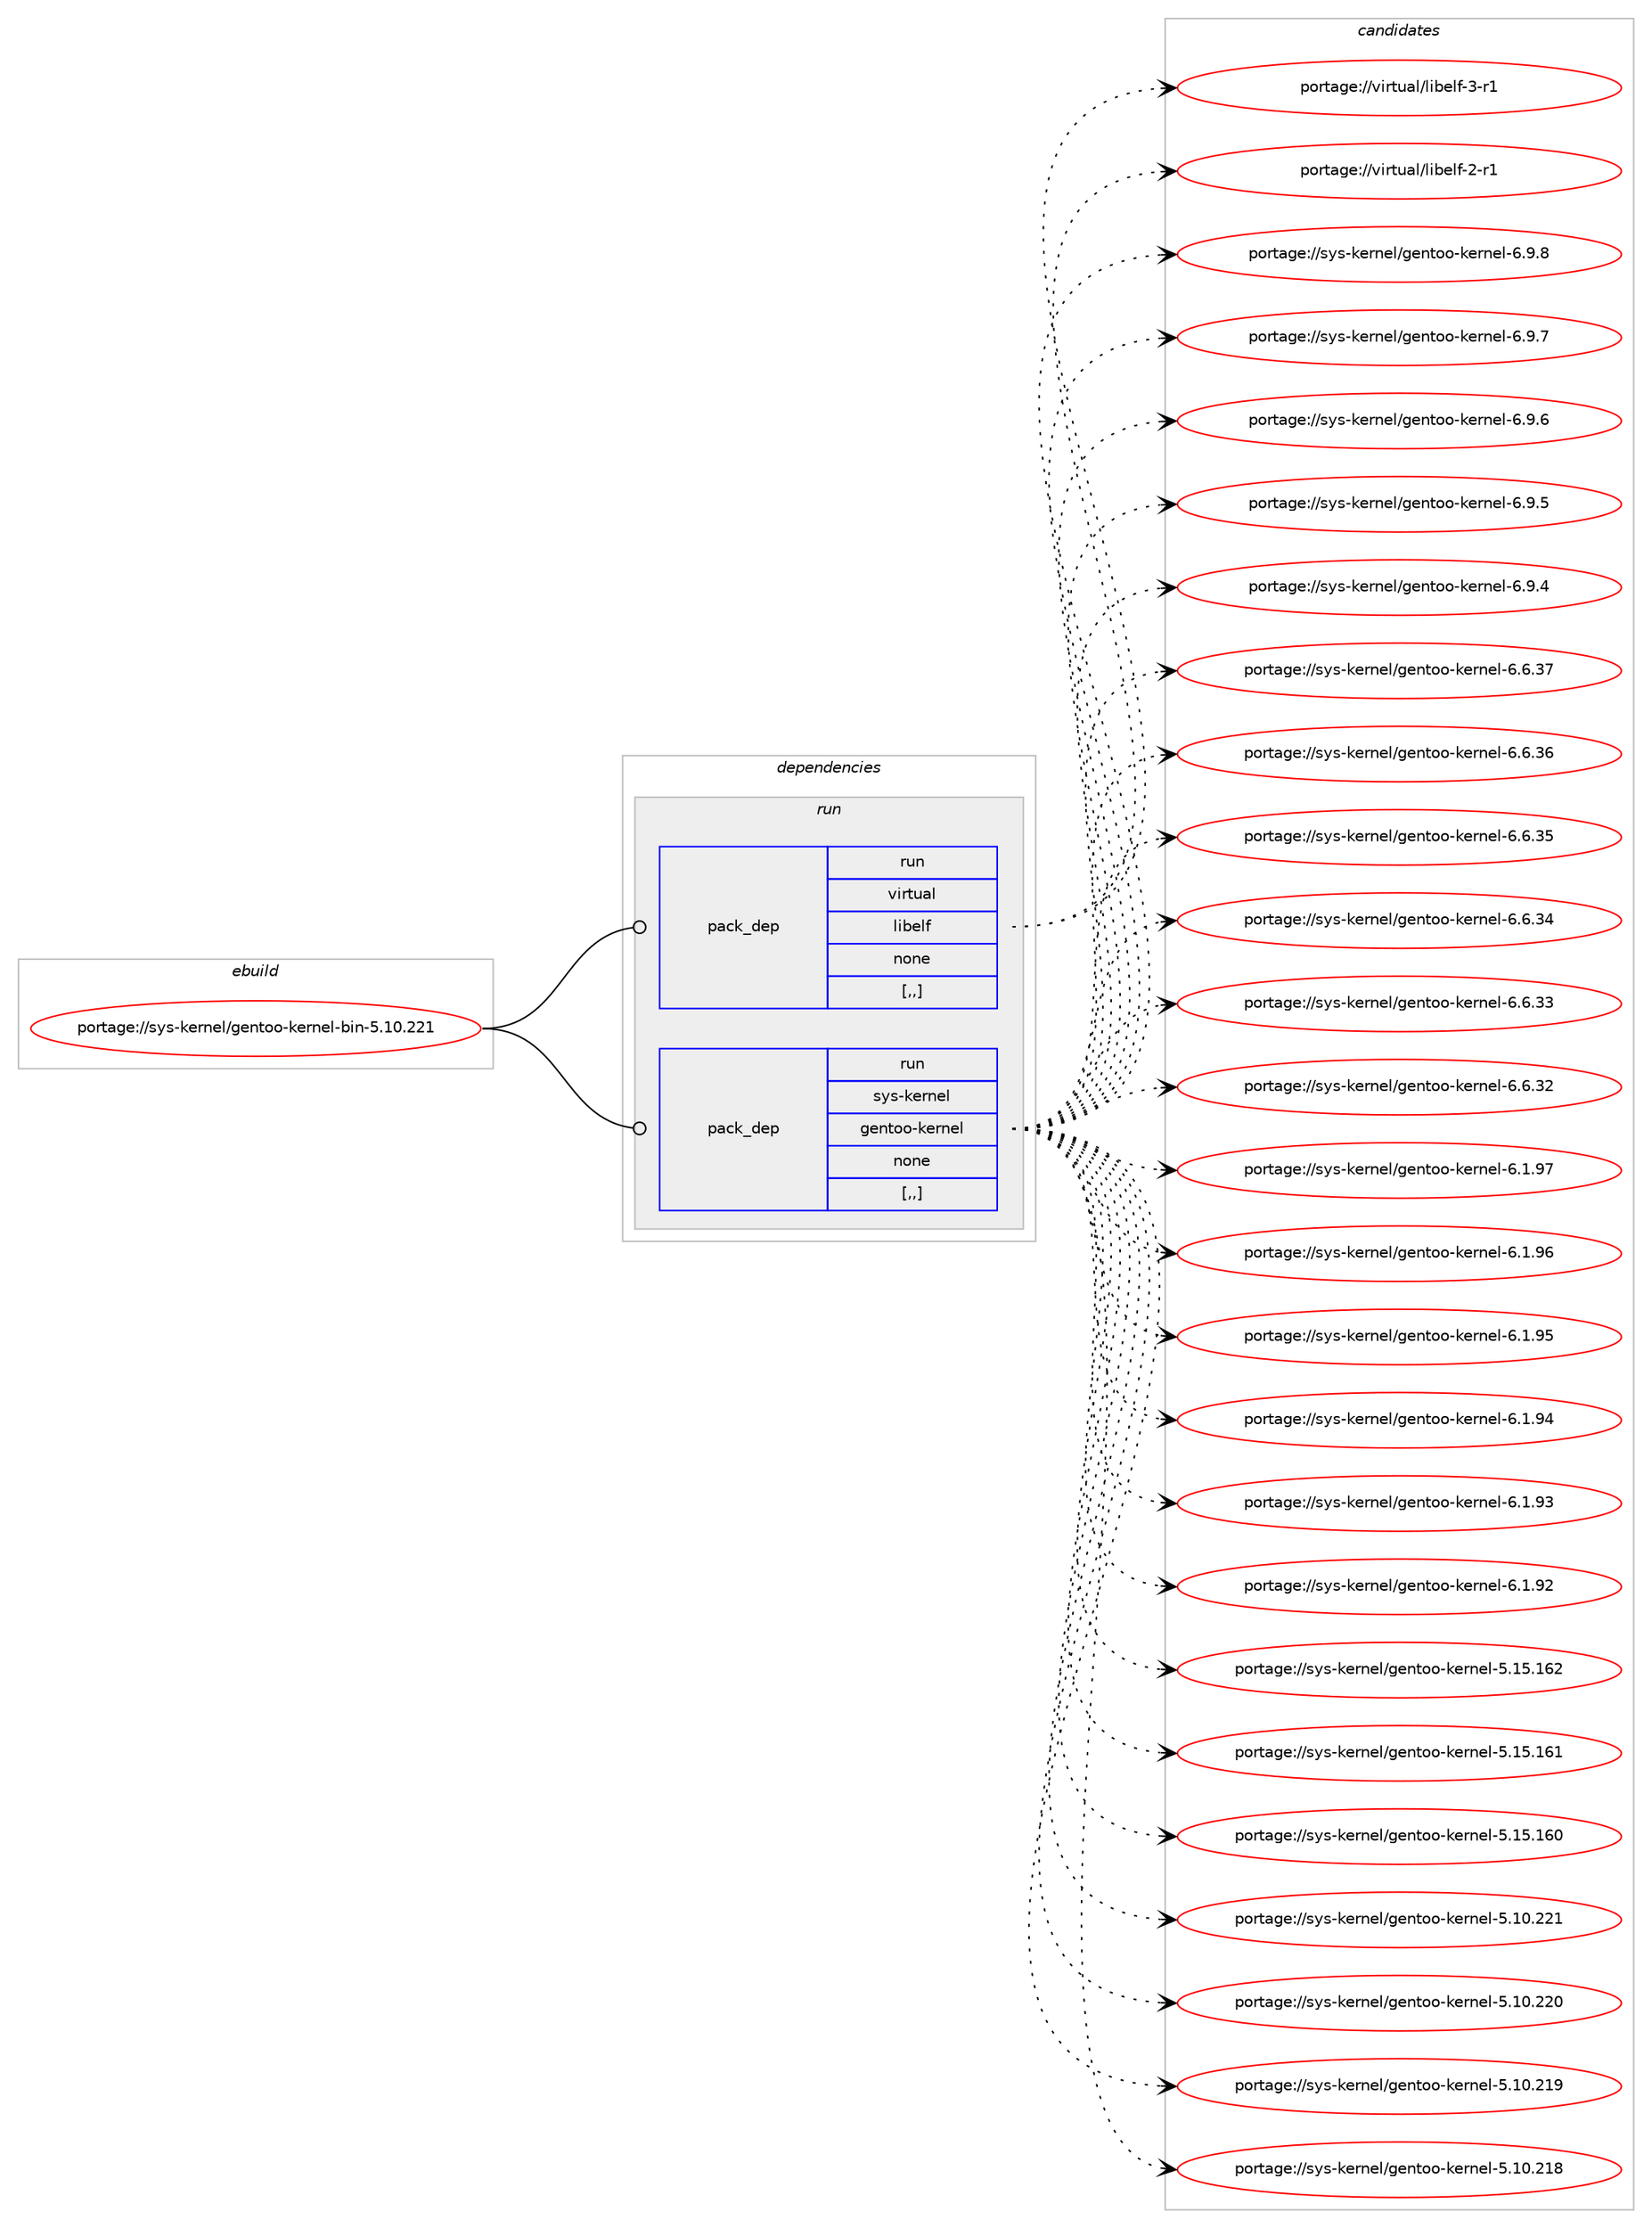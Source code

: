 digraph prolog {

# *************
# Graph options
# *************

newrank=true;
concentrate=true;
compound=true;
graph [rankdir=LR,fontname=Helvetica,fontsize=10,ranksep=1.5];#, ranksep=2.5, nodesep=0.2];
edge  [arrowhead=vee];
node  [fontname=Helvetica,fontsize=10];

# **********
# The ebuild
# **********

subgraph cluster_leftcol {
color=gray;
rank=same;
label=<<i>ebuild</i>>;
id [label="portage://sys-kernel/gentoo-kernel-bin-5.10.221", color=red, width=4, href="../sys-kernel/gentoo-kernel-bin-5.10.221.svg"];
}

# ****************
# The dependencies
# ****************

subgraph cluster_midcol {
color=gray;
label=<<i>dependencies</i>>;
subgraph cluster_compile {
fillcolor="#eeeeee";
style=filled;
label=<<i>compile</i>>;
}
subgraph cluster_compileandrun {
fillcolor="#eeeeee";
style=filled;
label=<<i>compile and run</i>>;
}
subgraph cluster_run {
fillcolor="#eeeeee";
style=filled;
label=<<i>run</i>>;
subgraph pack2970 {
dependency3448 [label=<<TABLE BORDER="0" CELLBORDER="1" CELLSPACING="0" CELLPADDING="4" WIDTH="220"><TR><TD ROWSPAN="6" CELLPADDING="30">pack_dep</TD></TR><TR><TD WIDTH="110">run</TD></TR><TR><TD>virtual</TD></TR><TR><TD>libelf</TD></TR><TR><TD>none</TD></TR><TR><TD>[,,]</TD></TR></TABLE>>, shape=none, color=blue];
}
id:e -> dependency3448:w [weight=20,style="solid",arrowhead="odot"];
subgraph pack2971 {
dependency3449 [label=<<TABLE BORDER="0" CELLBORDER="1" CELLSPACING="0" CELLPADDING="4" WIDTH="220"><TR><TD ROWSPAN="6" CELLPADDING="30">pack_dep</TD></TR><TR><TD WIDTH="110">run</TD></TR><TR><TD>sys-kernel</TD></TR><TR><TD>gentoo-kernel</TD></TR><TR><TD>none</TD></TR><TR><TD>[,,]</TD></TR></TABLE>>, shape=none, color=blue];
}
id:e -> dependency3449:w [weight=20,style="solid",arrowhead="odot"];
}
}

# **************
# The candidates
# **************

subgraph cluster_choices {
rank=same;
color=gray;
label=<<i>candidates</i>>;

subgraph choice2970 {
color=black;
nodesep=1;
choice11810511411611797108471081059810110810245514511449 [label="portage://virtual/libelf-3-r1", color=red, width=4,href="../virtual/libelf-3-r1.svg"];
choice11810511411611797108471081059810110810245504511449 [label="portage://virtual/libelf-2-r1", color=red, width=4,href="../virtual/libelf-2-r1.svg"];
dependency3448:e -> choice11810511411611797108471081059810110810245514511449:w [style=dotted,weight="100"];
dependency3448:e -> choice11810511411611797108471081059810110810245504511449:w [style=dotted,weight="100"];
}
subgraph choice2971 {
color=black;
nodesep=1;
choice115121115451071011141101011084710310111011611111145107101114110101108455446574656 [label="portage://sys-kernel/gentoo-kernel-6.9.8", color=red, width=4,href="../sys-kernel/gentoo-kernel-6.9.8.svg"];
choice115121115451071011141101011084710310111011611111145107101114110101108455446574655 [label="portage://sys-kernel/gentoo-kernel-6.9.7", color=red, width=4,href="../sys-kernel/gentoo-kernel-6.9.7.svg"];
choice115121115451071011141101011084710310111011611111145107101114110101108455446574654 [label="portage://sys-kernel/gentoo-kernel-6.9.6", color=red, width=4,href="../sys-kernel/gentoo-kernel-6.9.6.svg"];
choice115121115451071011141101011084710310111011611111145107101114110101108455446574653 [label="portage://sys-kernel/gentoo-kernel-6.9.5", color=red, width=4,href="../sys-kernel/gentoo-kernel-6.9.5.svg"];
choice115121115451071011141101011084710310111011611111145107101114110101108455446574652 [label="portage://sys-kernel/gentoo-kernel-6.9.4", color=red, width=4,href="../sys-kernel/gentoo-kernel-6.9.4.svg"];
choice11512111545107101114110101108471031011101161111114510710111411010110845544654465155 [label="portage://sys-kernel/gentoo-kernel-6.6.37", color=red, width=4,href="../sys-kernel/gentoo-kernel-6.6.37.svg"];
choice11512111545107101114110101108471031011101161111114510710111411010110845544654465154 [label="portage://sys-kernel/gentoo-kernel-6.6.36", color=red, width=4,href="../sys-kernel/gentoo-kernel-6.6.36.svg"];
choice11512111545107101114110101108471031011101161111114510710111411010110845544654465153 [label="portage://sys-kernel/gentoo-kernel-6.6.35", color=red, width=4,href="../sys-kernel/gentoo-kernel-6.6.35.svg"];
choice11512111545107101114110101108471031011101161111114510710111411010110845544654465152 [label="portage://sys-kernel/gentoo-kernel-6.6.34", color=red, width=4,href="../sys-kernel/gentoo-kernel-6.6.34.svg"];
choice11512111545107101114110101108471031011101161111114510710111411010110845544654465151 [label="portage://sys-kernel/gentoo-kernel-6.6.33", color=red, width=4,href="../sys-kernel/gentoo-kernel-6.6.33.svg"];
choice11512111545107101114110101108471031011101161111114510710111411010110845544654465150 [label="portage://sys-kernel/gentoo-kernel-6.6.32", color=red, width=4,href="../sys-kernel/gentoo-kernel-6.6.32.svg"];
choice11512111545107101114110101108471031011101161111114510710111411010110845544649465755 [label="portage://sys-kernel/gentoo-kernel-6.1.97", color=red, width=4,href="../sys-kernel/gentoo-kernel-6.1.97.svg"];
choice11512111545107101114110101108471031011101161111114510710111411010110845544649465754 [label="portage://sys-kernel/gentoo-kernel-6.1.96", color=red, width=4,href="../sys-kernel/gentoo-kernel-6.1.96.svg"];
choice11512111545107101114110101108471031011101161111114510710111411010110845544649465753 [label="portage://sys-kernel/gentoo-kernel-6.1.95", color=red, width=4,href="../sys-kernel/gentoo-kernel-6.1.95.svg"];
choice11512111545107101114110101108471031011101161111114510710111411010110845544649465752 [label="portage://sys-kernel/gentoo-kernel-6.1.94", color=red, width=4,href="../sys-kernel/gentoo-kernel-6.1.94.svg"];
choice11512111545107101114110101108471031011101161111114510710111411010110845544649465751 [label="portage://sys-kernel/gentoo-kernel-6.1.93", color=red, width=4,href="../sys-kernel/gentoo-kernel-6.1.93.svg"];
choice11512111545107101114110101108471031011101161111114510710111411010110845544649465750 [label="portage://sys-kernel/gentoo-kernel-6.1.92", color=red, width=4,href="../sys-kernel/gentoo-kernel-6.1.92.svg"];
choice115121115451071011141101011084710310111011611111145107101114110101108455346495346495450 [label="portage://sys-kernel/gentoo-kernel-5.15.162", color=red, width=4,href="../sys-kernel/gentoo-kernel-5.15.162.svg"];
choice115121115451071011141101011084710310111011611111145107101114110101108455346495346495449 [label="portage://sys-kernel/gentoo-kernel-5.15.161", color=red, width=4,href="../sys-kernel/gentoo-kernel-5.15.161.svg"];
choice115121115451071011141101011084710310111011611111145107101114110101108455346495346495448 [label="portage://sys-kernel/gentoo-kernel-5.15.160", color=red, width=4,href="../sys-kernel/gentoo-kernel-5.15.160.svg"];
choice115121115451071011141101011084710310111011611111145107101114110101108455346494846505049 [label="portage://sys-kernel/gentoo-kernel-5.10.221", color=red, width=4,href="../sys-kernel/gentoo-kernel-5.10.221.svg"];
choice115121115451071011141101011084710310111011611111145107101114110101108455346494846505048 [label="portage://sys-kernel/gentoo-kernel-5.10.220", color=red, width=4,href="../sys-kernel/gentoo-kernel-5.10.220.svg"];
choice115121115451071011141101011084710310111011611111145107101114110101108455346494846504957 [label="portage://sys-kernel/gentoo-kernel-5.10.219", color=red, width=4,href="../sys-kernel/gentoo-kernel-5.10.219.svg"];
choice115121115451071011141101011084710310111011611111145107101114110101108455346494846504956 [label="portage://sys-kernel/gentoo-kernel-5.10.218", color=red, width=4,href="../sys-kernel/gentoo-kernel-5.10.218.svg"];
dependency3449:e -> choice115121115451071011141101011084710310111011611111145107101114110101108455446574656:w [style=dotted,weight="100"];
dependency3449:e -> choice115121115451071011141101011084710310111011611111145107101114110101108455446574655:w [style=dotted,weight="100"];
dependency3449:e -> choice115121115451071011141101011084710310111011611111145107101114110101108455446574654:w [style=dotted,weight="100"];
dependency3449:e -> choice115121115451071011141101011084710310111011611111145107101114110101108455446574653:w [style=dotted,weight="100"];
dependency3449:e -> choice115121115451071011141101011084710310111011611111145107101114110101108455446574652:w [style=dotted,weight="100"];
dependency3449:e -> choice11512111545107101114110101108471031011101161111114510710111411010110845544654465155:w [style=dotted,weight="100"];
dependency3449:e -> choice11512111545107101114110101108471031011101161111114510710111411010110845544654465154:w [style=dotted,weight="100"];
dependency3449:e -> choice11512111545107101114110101108471031011101161111114510710111411010110845544654465153:w [style=dotted,weight="100"];
dependency3449:e -> choice11512111545107101114110101108471031011101161111114510710111411010110845544654465152:w [style=dotted,weight="100"];
dependency3449:e -> choice11512111545107101114110101108471031011101161111114510710111411010110845544654465151:w [style=dotted,weight="100"];
dependency3449:e -> choice11512111545107101114110101108471031011101161111114510710111411010110845544654465150:w [style=dotted,weight="100"];
dependency3449:e -> choice11512111545107101114110101108471031011101161111114510710111411010110845544649465755:w [style=dotted,weight="100"];
dependency3449:e -> choice11512111545107101114110101108471031011101161111114510710111411010110845544649465754:w [style=dotted,weight="100"];
dependency3449:e -> choice11512111545107101114110101108471031011101161111114510710111411010110845544649465753:w [style=dotted,weight="100"];
dependency3449:e -> choice11512111545107101114110101108471031011101161111114510710111411010110845544649465752:w [style=dotted,weight="100"];
dependency3449:e -> choice11512111545107101114110101108471031011101161111114510710111411010110845544649465751:w [style=dotted,weight="100"];
dependency3449:e -> choice11512111545107101114110101108471031011101161111114510710111411010110845544649465750:w [style=dotted,weight="100"];
dependency3449:e -> choice115121115451071011141101011084710310111011611111145107101114110101108455346495346495450:w [style=dotted,weight="100"];
dependency3449:e -> choice115121115451071011141101011084710310111011611111145107101114110101108455346495346495449:w [style=dotted,weight="100"];
dependency3449:e -> choice115121115451071011141101011084710310111011611111145107101114110101108455346495346495448:w [style=dotted,weight="100"];
dependency3449:e -> choice115121115451071011141101011084710310111011611111145107101114110101108455346494846505049:w [style=dotted,weight="100"];
dependency3449:e -> choice115121115451071011141101011084710310111011611111145107101114110101108455346494846505048:w [style=dotted,weight="100"];
dependency3449:e -> choice115121115451071011141101011084710310111011611111145107101114110101108455346494846504957:w [style=dotted,weight="100"];
dependency3449:e -> choice115121115451071011141101011084710310111011611111145107101114110101108455346494846504956:w [style=dotted,weight="100"];
}
}

}
